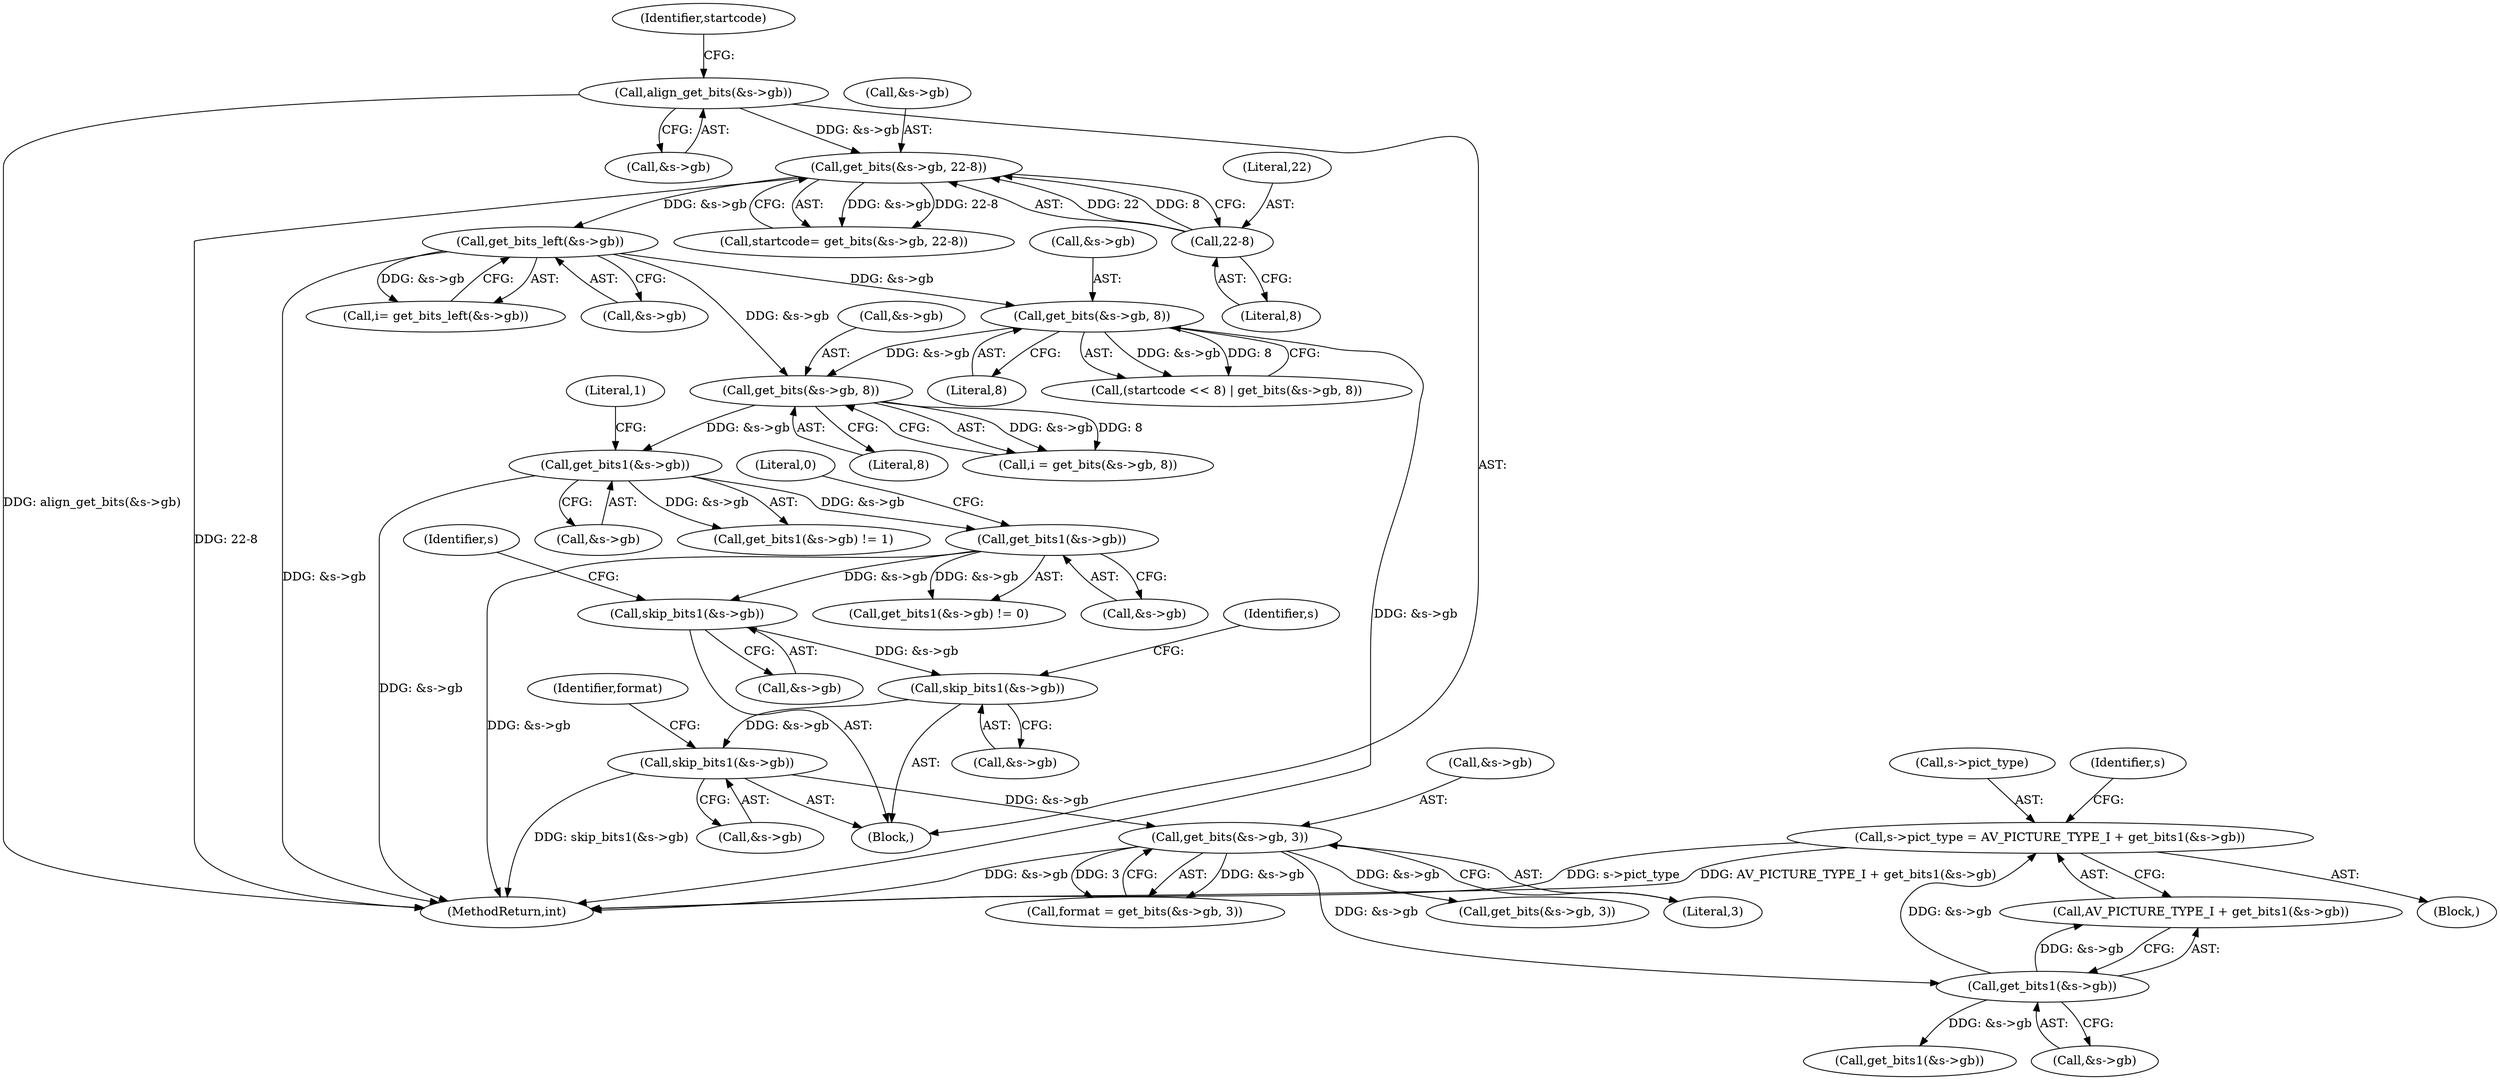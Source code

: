 digraph "0_libav_0a49a62f998747cfa564d98d36a459fe70d3299b@integer" {
"1000332" [label="(Call,s->pict_type = AV_PICTURE_TYPE_I + get_bits1(&s->gb))"];
"1000338" [label="(Call,get_bits1(&s->gb))"];
"1000292" [label="(Call,get_bits(&s->gb, 3))"];
"1000285" [label="(Call,skip_bits1(&s->gb))"];
"1000280" [label="(Call,skip_bits1(&s->gb))"];
"1000275" [label="(Call,skip_bits1(&s->gb))"];
"1000259" [label="(Call,get_bits1(&s->gb))"];
"1000241" [label="(Call,get_bits1(&s->gb))"];
"1000207" [label="(Call,get_bits(&s->gb, 8))"];
"1000179" [label="(Call,get_bits(&s->gb, 8))"];
"1000160" [label="(Call,get_bits_left(&s->gb))"];
"1000149" [label="(Call,get_bits(&s->gb, 22-8))"];
"1000142" [label="(Call,align_get_bits(&s->gb))"];
"1000154" [label="(Call,22-8)"];
"1000347" [label="(Call,get_bits1(&s->gb))"];
"1000150" [label="(Call,&s->gb)"];
"1000288" [label="(Identifier,s)"];
"1000283" [label="(Identifier,s)"];
"1000149" [label="(Call,get_bits(&s->gb, 22-8))"];
"1000258" [label="(Call,get_bits1(&s->gb) != 0)"];
"1000339" [label="(Call,&s->gb)"];
"1000160" [label="(Call,get_bits_left(&s->gb))"];
"1000147" [label="(Call,startcode= get_bits(&s->gb, 22-8))"];
"1000291" [label="(Identifier,format)"];
"1000156" [label="(Literal,8)"];
"1000184" [label="(Literal,8)"];
"1000306" [label="(Block,)"];
"1000208" [label="(Call,&s->gb)"];
"1000440" [label="(Call,get_bits(&s->gb, 3))"];
"1000180" [label="(Call,&s->gb)"];
"1000241" [label="(Call,get_bits1(&s->gb))"];
"1000332" [label="(Call,s->pict_type = AV_PICTURE_TYPE_I + get_bits1(&s->gb))"];
"1000276" [label="(Call,&s->gb)"];
"1000175" [label="(Call,(startcode << 8) | get_bits(&s->gb, 8))"];
"1000212" [label="(Literal,8)"];
"1000292" [label="(Call,get_bits(&s->gb, 3))"];
"1000275" [label="(Call,skip_bits1(&s->gb))"];
"1000242" [label="(Call,&s->gb)"];
"1000264" [label="(Literal,0)"];
"1000161" [label="(Call,&s->gb)"];
"1000336" [label="(Call,AV_PICTURE_TYPE_I + get_bits1(&s->gb))"];
"1000143" [label="(Call,&s->gb)"];
"1001092" [label="(MethodReturn,int)"];
"1000136" [label="(Block,)"];
"1000260" [label="(Call,&s->gb)"];
"1000297" [label="(Literal,3)"];
"1000286" [label="(Call,&s->gb)"];
"1000293" [label="(Call,&s->gb)"];
"1000148" [label="(Identifier,startcode)"];
"1000345" [label="(Identifier,s)"];
"1000338" [label="(Call,get_bits1(&s->gb))"];
"1000155" [label="(Literal,22)"];
"1000158" [label="(Call,i= get_bits_left(&s->gb))"];
"1000179" [label="(Call,get_bits(&s->gb, 8))"];
"1000333" [label="(Call,s->pict_type)"];
"1000259" [label="(Call,get_bits1(&s->gb))"];
"1000246" [label="(Literal,1)"];
"1000240" [label="(Call,get_bits1(&s->gb) != 1)"];
"1000154" [label="(Call,22-8)"];
"1000142" [label="(Call,align_get_bits(&s->gb))"];
"1000205" [label="(Call,i = get_bits(&s->gb, 8))"];
"1000280" [label="(Call,skip_bits1(&s->gb))"];
"1000281" [label="(Call,&s->gb)"];
"1000290" [label="(Call,format = get_bits(&s->gb, 3))"];
"1000285" [label="(Call,skip_bits1(&s->gb))"];
"1000207" [label="(Call,get_bits(&s->gb, 8))"];
"1000332" -> "1000306"  [label="AST: "];
"1000332" -> "1000336"  [label="CFG: "];
"1000333" -> "1000332"  [label="AST: "];
"1000336" -> "1000332"  [label="AST: "];
"1000345" -> "1000332"  [label="CFG: "];
"1000332" -> "1001092"  [label="DDG: s->pict_type"];
"1000332" -> "1001092"  [label="DDG: AV_PICTURE_TYPE_I + get_bits1(&s->gb)"];
"1000338" -> "1000332"  [label="DDG: &s->gb"];
"1000338" -> "1000336"  [label="AST: "];
"1000338" -> "1000339"  [label="CFG: "];
"1000339" -> "1000338"  [label="AST: "];
"1000336" -> "1000338"  [label="CFG: "];
"1000338" -> "1000336"  [label="DDG: &s->gb"];
"1000292" -> "1000338"  [label="DDG: &s->gb"];
"1000338" -> "1000347"  [label="DDG: &s->gb"];
"1000292" -> "1000290"  [label="AST: "];
"1000292" -> "1000297"  [label="CFG: "];
"1000293" -> "1000292"  [label="AST: "];
"1000297" -> "1000292"  [label="AST: "];
"1000290" -> "1000292"  [label="CFG: "];
"1000292" -> "1001092"  [label="DDG: &s->gb"];
"1000292" -> "1000290"  [label="DDG: &s->gb"];
"1000292" -> "1000290"  [label="DDG: 3"];
"1000285" -> "1000292"  [label="DDG: &s->gb"];
"1000292" -> "1000440"  [label="DDG: &s->gb"];
"1000285" -> "1000136"  [label="AST: "];
"1000285" -> "1000286"  [label="CFG: "];
"1000286" -> "1000285"  [label="AST: "];
"1000291" -> "1000285"  [label="CFG: "];
"1000285" -> "1001092"  [label="DDG: skip_bits1(&s->gb)"];
"1000280" -> "1000285"  [label="DDG: &s->gb"];
"1000280" -> "1000136"  [label="AST: "];
"1000280" -> "1000281"  [label="CFG: "];
"1000281" -> "1000280"  [label="AST: "];
"1000288" -> "1000280"  [label="CFG: "];
"1000275" -> "1000280"  [label="DDG: &s->gb"];
"1000275" -> "1000136"  [label="AST: "];
"1000275" -> "1000276"  [label="CFG: "];
"1000276" -> "1000275"  [label="AST: "];
"1000283" -> "1000275"  [label="CFG: "];
"1000259" -> "1000275"  [label="DDG: &s->gb"];
"1000259" -> "1000258"  [label="AST: "];
"1000259" -> "1000260"  [label="CFG: "];
"1000260" -> "1000259"  [label="AST: "];
"1000264" -> "1000259"  [label="CFG: "];
"1000259" -> "1001092"  [label="DDG: &s->gb"];
"1000259" -> "1000258"  [label="DDG: &s->gb"];
"1000241" -> "1000259"  [label="DDG: &s->gb"];
"1000241" -> "1000240"  [label="AST: "];
"1000241" -> "1000242"  [label="CFG: "];
"1000242" -> "1000241"  [label="AST: "];
"1000246" -> "1000241"  [label="CFG: "];
"1000241" -> "1001092"  [label="DDG: &s->gb"];
"1000241" -> "1000240"  [label="DDG: &s->gb"];
"1000207" -> "1000241"  [label="DDG: &s->gb"];
"1000207" -> "1000205"  [label="AST: "];
"1000207" -> "1000212"  [label="CFG: "];
"1000208" -> "1000207"  [label="AST: "];
"1000212" -> "1000207"  [label="AST: "];
"1000205" -> "1000207"  [label="CFG: "];
"1000207" -> "1000205"  [label="DDG: &s->gb"];
"1000207" -> "1000205"  [label="DDG: 8"];
"1000179" -> "1000207"  [label="DDG: &s->gb"];
"1000160" -> "1000207"  [label="DDG: &s->gb"];
"1000179" -> "1000175"  [label="AST: "];
"1000179" -> "1000184"  [label="CFG: "];
"1000180" -> "1000179"  [label="AST: "];
"1000184" -> "1000179"  [label="AST: "];
"1000175" -> "1000179"  [label="CFG: "];
"1000179" -> "1001092"  [label="DDG: &s->gb"];
"1000179" -> "1000175"  [label="DDG: &s->gb"];
"1000179" -> "1000175"  [label="DDG: 8"];
"1000160" -> "1000179"  [label="DDG: &s->gb"];
"1000160" -> "1000158"  [label="AST: "];
"1000160" -> "1000161"  [label="CFG: "];
"1000161" -> "1000160"  [label="AST: "];
"1000158" -> "1000160"  [label="CFG: "];
"1000160" -> "1001092"  [label="DDG: &s->gb"];
"1000160" -> "1000158"  [label="DDG: &s->gb"];
"1000149" -> "1000160"  [label="DDG: &s->gb"];
"1000149" -> "1000147"  [label="AST: "];
"1000149" -> "1000154"  [label="CFG: "];
"1000150" -> "1000149"  [label="AST: "];
"1000154" -> "1000149"  [label="AST: "];
"1000147" -> "1000149"  [label="CFG: "];
"1000149" -> "1001092"  [label="DDG: 22-8"];
"1000149" -> "1000147"  [label="DDG: &s->gb"];
"1000149" -> "1000147"  [label="DDG: 22-8"];
"1000142" -> "1000149"  [label="DDG: &s->gb"];
"1000154" -> "1000149"  [label="DDG: 22"];
"1000154" -> "1000149"  [label="DDG: 8"];
"1000142" -> "1000136"  [label="AST: "];
"1000142" -> "1000143"  [label="CFG: "];
"1000143" -> "1000142"  [label="AST: "];
"1000148" -> "1000142"  [label="CFG: "];
"1000142" -> "1001092"  [label="DDG: align_get_bits(&s->gb)"];
"1000154" -> "1000156"  [label="CFG: "];
"1000155" -> "1000154"  [label="AST: "];
"1000156" -> "1000154"  [label="AST: "];
}
